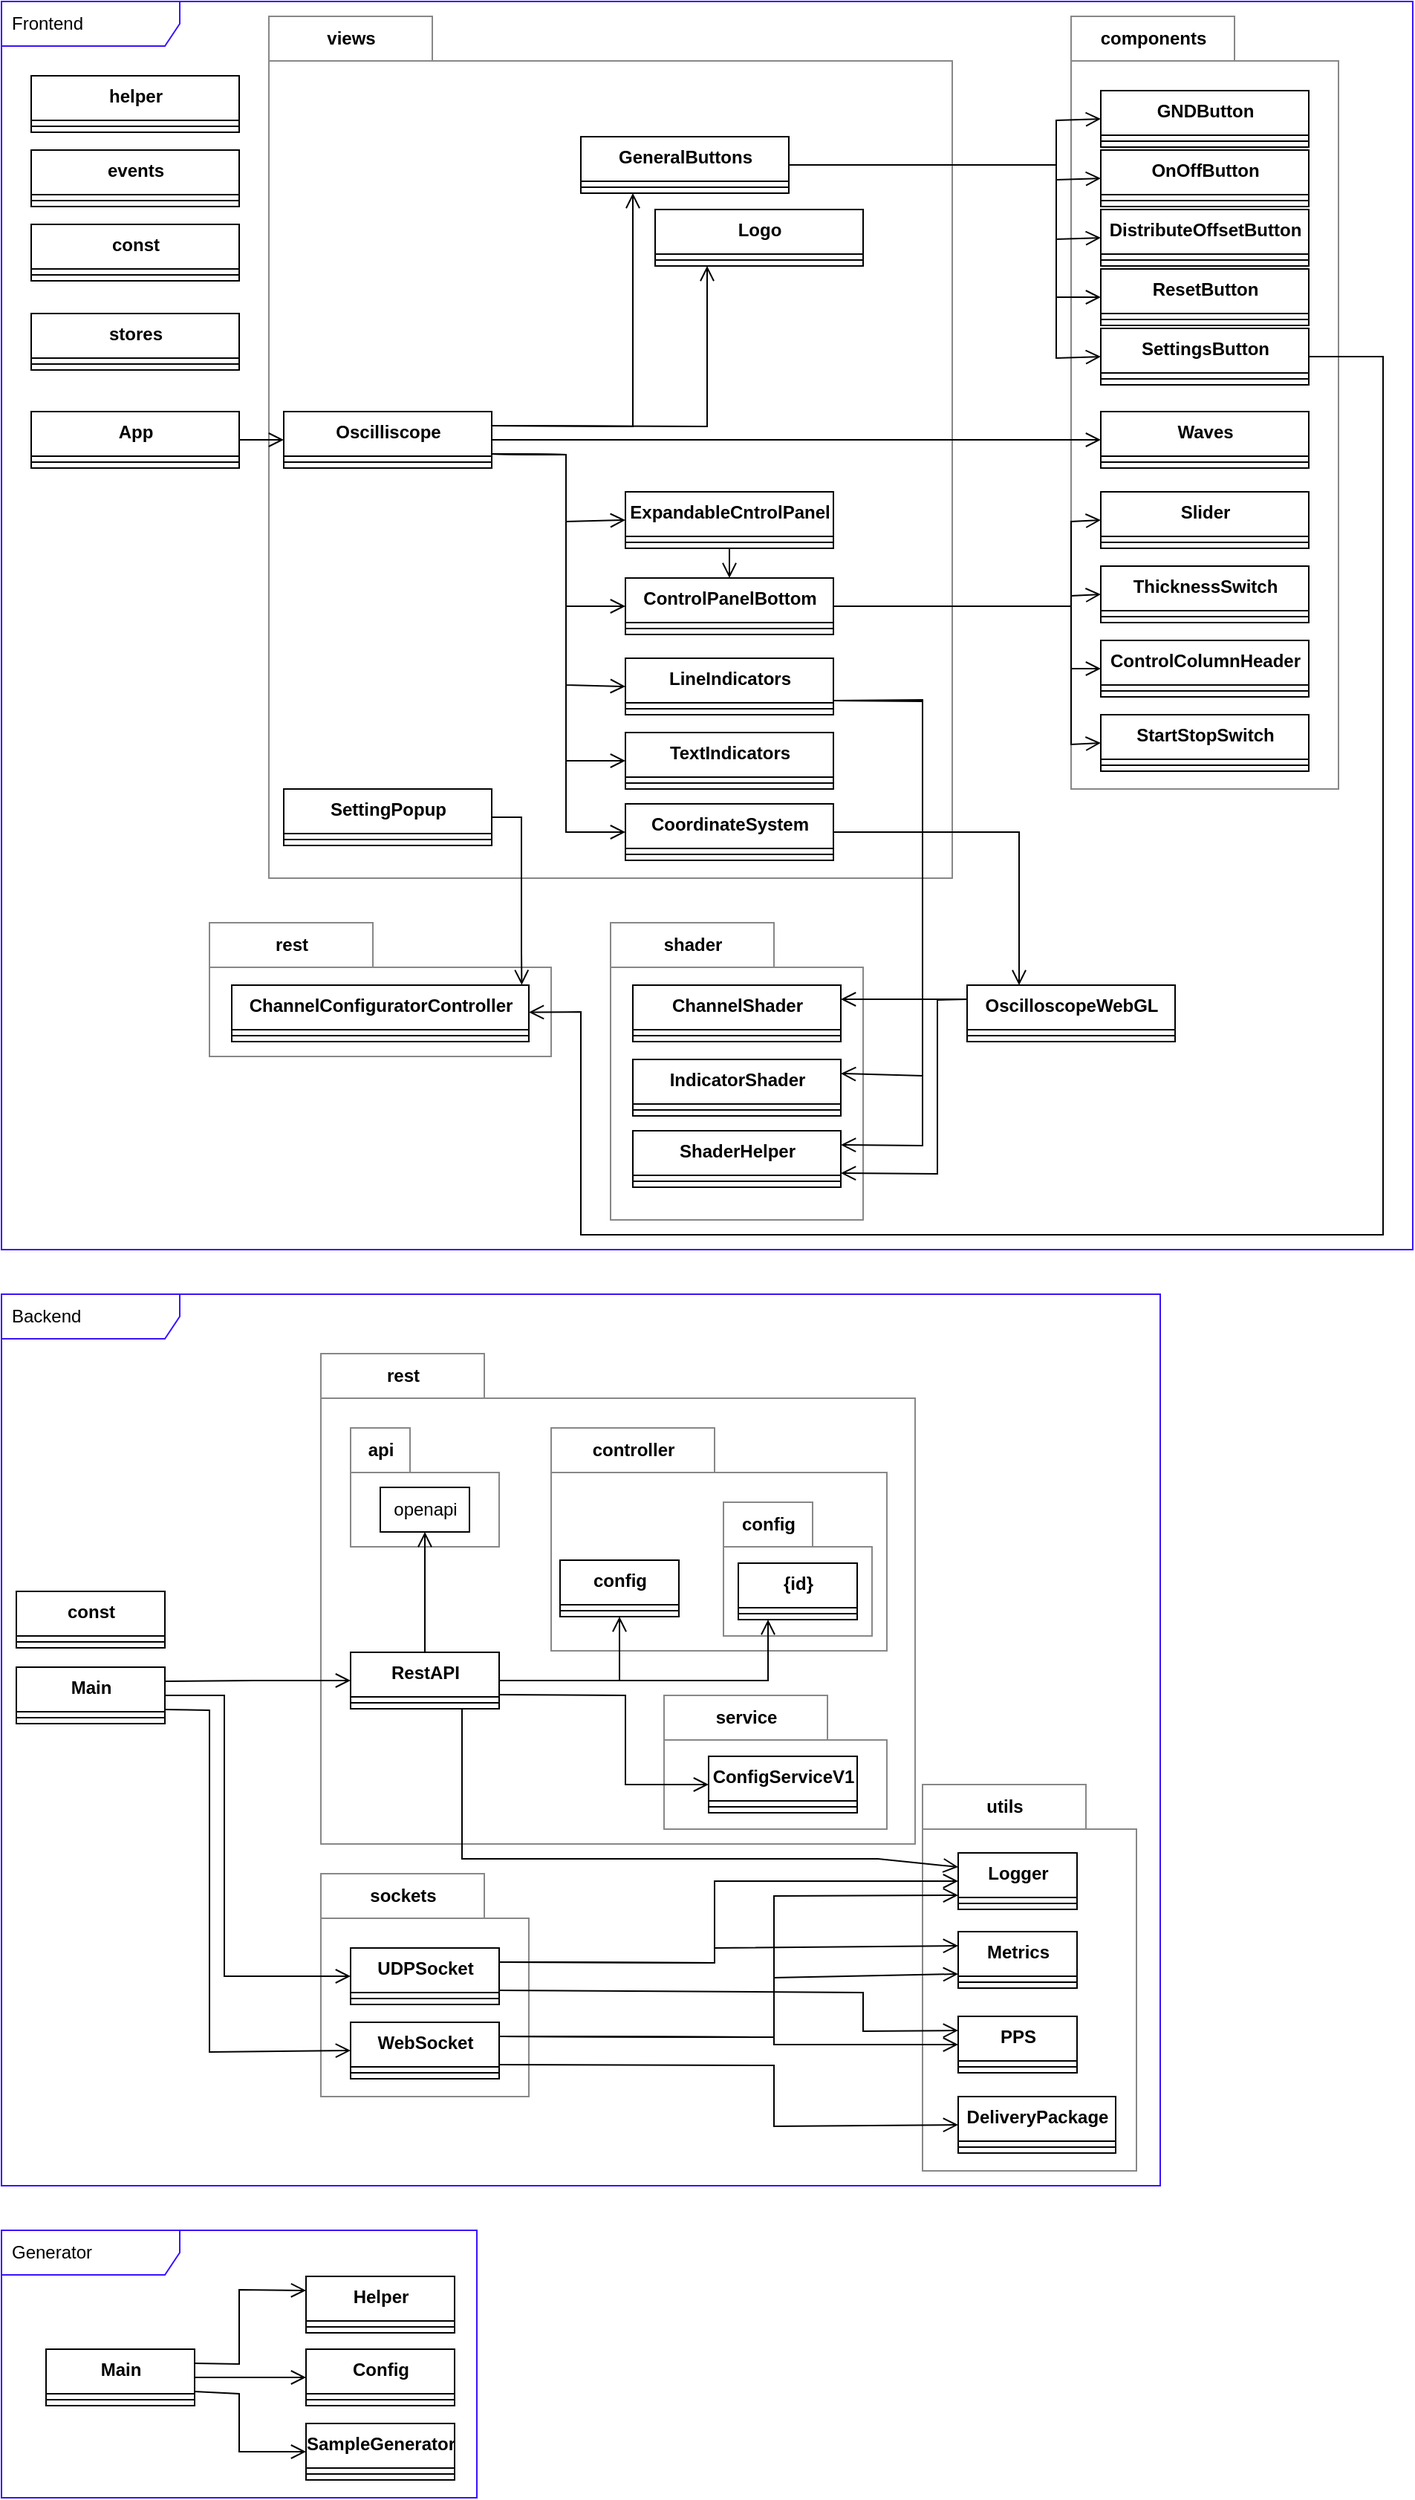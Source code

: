 <mxfile version="19.0.3" type="device"><diagram id="Oi2b8iXZYvAMdZVAdKK2" name="Seite-1"><mxGraphModel dx="2610" dy="2028" grid="1" gridSize="10" guides="1" tooltips="1" connect="1" arrows="1" fold="1" page="1" pageScale="1" pageWidth="827" pageHeight="1169" math="0" shadow="0"><root><mxCell id="0"/><mxCell id="1" parent="0"/><mxCell id="vwZfToihGNTa3iq5ZIkE-3" value="Frontend" style="shape=umlFrame;whiteSpace=wrap;html=1;width=120;height=30;boundedLbl=1;verticalAlign=middle;align=left;spacingLeft=5;gradientColor=#ffffff;strokeColor=#3912FF;" vertex="1" parent="1"><mxGeometry x="840" y="10" width="950" height="840" as="geometry"/></mxCell><mxCell id="vwZfToihGNTa3iq5ZIkE-14" value="components" style="shape=folder;fontStyle=1;tabWidth=110;tabHeight=30;tabPosition=left;html=1;boundedLbl=1;labelInHeader=1;container=1;collapsible=0;recursiveResize=0;strokeColor=#878787;" vertex="1" parent="1"><mxGeometry x="1560" y="20" width="180" height="520" as="geometry"/></mxCell><mxCell id="vwZfToihGNTa3iq5ZIkE-96" value="&lt;b&gt;Slider&lt;/b&gt;" style="swimlane;fontStyle=0;align=center;verticalAlign=top;childLayout=stackLayout;horizontal=1;startSize=30;horizontalStack=0;resizeParent=1;resizeParentMax=0;resizeLast=0;collapsible=0;marginBottom=0;html=1;" vertex="1" parent="vwZfToihGNTa3iq5ZIkE-14"><mxGeometry x="20" y="320" width="140" height="38" as="geometry"/></mxCell><mxCell id="vwZfToihGNTa3iq5ZIkE-97" value="" style="line;strokeWidth=1;fillColor=none;align=left;verticalAlign=middle;spacingTop=-1;spacingLeft=3;spacingRight=3;rotatable=0;labelPosition=right;points=[];portConstraint=eastwest;" vertex="1" parent="vwZfToihGNTa3iq5ZIkE-96"><mxGeometry y="30" width="140" height="8" as="geometry"/></mxCell><mxCell id="vwZfToihGNTa3iq5ZIkE-98" value="&lt;b&gt;ThicknessSwitch&lt;/b&gt;" style="swimlane;fontStyle=0;align=center;verticalAlign=top;childLayout=stackLayout;horizontal=1;startSize=30;horizontalStack=0;resizeParent=1;resizeParentMax=0;resizeLast=0;collapsible=0;marginBottom=0;html=1;" vertex="1" parent="vwZfToihGNTa3iq5ZIkE-14"><mxGeometry x="20" y="370" width="140" height="38" as="geometry"/></mxCell><mxCell id="vwZfToihGNTa3iq5ZIkE-99" value="" style="line;strokeWidth=1;fillColor=none;align=left;verticalAlign=middle;spacingTop=-1;spacingLeft=3;spacingRight=3;rotatable=0;labelPosition=right;points=[];portConstraint=eastwest;" vertex="1" parent="vwZfToihGNTa3iq5ZIkE-98"><mxGeometry y="30" width="140" height="8" as="geometry"/></mxCell><mxCell id="vwZfToihGNTa3iq5ZIkE-100" value="&lt;b&gt;ControlColumnHeader&lt;/b&gt;" style="swimlane;fontStyle=0;align=center;verticalAlign=top;childLayout=stackLayout;horizontal=1;startSize=30;horizontalStack=0;resizeParent=1;resizeParentMax=0;resizeLast=0;collapsible=0;marginBottom=0;html=1;" vertex="1" parent="vwZfToihGNTa3iq5ZIkE-14"><mxGeometry x="20" y="420" width="140" height="38" as="geometry"/></mxCell><mxCell id="vwZfToihGNTa3iq5ZIkE-101" value="" style="line;strokeWidth=1;fillColor=none;align=left;verticalAlign=middle;spacingTop=-1;spacingLeft=3;spacingRight=3;rotatable=0;labelPosition=right;points=[];portConstraint=eastwest;" vertex="1" parent="vwZfToihGNTa3iq5ZIkE-100"><mxGeometry y="30" width="140" height="8" as="geometry"/></mxCell><mxCell id="vwZfToihGNTa3iq5ZIkE-105" value="&lt;b&gt;StartStopSwitch&lt;/b&gt;" style="swimlane;fontStyle=0;align=center;verticalAlign=top;childLayout=stackLayout;horizontal=1;startSize=30;horizontalStack=0;resizeParent=1;resizeParentMax=0;resizeLast=0;collapsible=0;marginBottom=0;html=1;" vertex="1" parent="vwZfToihGNTa3iq5ZIkE-14"><mxGeometry x="20" y="470" width="140" height="38" as="geometry"/></mxCell><mxCell id="vwZfToihGNTa3iq5ZIkE-106" value="" style="line;strokeWidth=1;fillColor=none;align=left;verticalAlign=middle;spacingTop=-1;spacingLeft=3;spacingRight=3;rotatable=0;labelPosition=right;points=[];portConstraint=eastwest;" vertex="1" parent="vwZfToihGNTa3iq5ZIkE-105"><mxGeometry y="30" width="140" height="8" as="geometry"/></mxCell><mxCell id="vwZfToihGNTa3iq5ZIkE-82" value="&lt;b&gt;Waves&lt;/b&gt;" style="swimlane;fontStyle=0;align=center;verticalAlign=top;childLayout=stackLayout;horizontal=1;startSize=30;horizontalStack=0;resizeParent=1;resizeParentMax=0;resizeLast=0;collapsible=0;marginBottom=0;html=1;" vertex="1" parent="vwZfToihGNTa3iq5ZIkE-14"><mxGeometry x="20" y="266" width="140" height="38" as="geometry"/></mxCell><mxCell id="vwZfToihGNTa3iq5ZIkE-83" value="" style="line;strokeWidth=1;fillColor=none;align=left;verticalAlign=middle;spacingTop=-1;spacingLeft=3;spacingRight=3;rotatable=0;labelPosition=right;points=[];portConstraint=eastwest;" vertex="1" parent="vwZfToihGNTa3iq5ZIkE-82"><mxGeometry y="30" width="140" height="8" as="geometry"/></mxCell><mxCell id="vwZfToihGNTa3iq5ZIkE-119" value="&lt;b&gt;SettingsButton&lt;/b&gt;" style="swimlane;fontStyle=0;align=center;verticalAlign=top;childLayout=stackLayout;horizontal=1;startSize=30;horizontalStack=0;resizeParent=1;resizeParentMax=0;resizeLast=0;collapsible=0;marginBottom=0;html=1;" vertex="1" parent="vwZfToihGNTa3iq5ZIkE-14"><mxGeometry x="20" y="210" width="140" height="38" as="geometry"/></mxCell><mxCell id="vwZfToihGNTa3iq5ZIkE-120" value="" style="line;strokeWidth=1;fillColor=none;align=left;verticalAlign=middle;spacingTop=-1;spacingLeft=3;spacingRight=3;rotatable=0;labelPosition=right;points=[];portConstraint=eastwest;" vertex="1" parent="vwZfToihGNTa3iq5ZIkE-119"><mxGeometry y="30" width="140" height="8" as="geometry"/></mxCell><mxCell id="vwZfToihGNTa3iq5ZIkE-144" value="&lt;b&gt;ResetButton&lt;/b&gt;" style="swimlane;fontStyle=0;align=center;verticalAlign=top;childLayout=stackLayout;horizontal=1;startSize=30;horizontalStack=0;resizeParent=1;resizeParentMax=0;resizeLast=0;collapsible=0;marginBottom=0;html=1;" vertex="1" parent="vwZfToihGNTa3iq5ZIkE-14"><mxGeometry x="20" y="170" width="140" height="38" as="geometry"/></mxCell><mxCell id="vwZfToihGNTa3iq5ZIkE-145" value="" style="line;strokeWidth=1;fillColor=none;align=left;verticalAlign=middle;spacingTop=-1;spacingLeft=3;spacingRight=3;rotatable=0;labelPosition=right;points=[];portConstraint=eastwest;" vertex="1" parent="vwZfToihGNTa3iq5ZIkE-144"><mxGeometry y="30" width="140" height="8" as="geometry"/></mxCell><mxCell id="vwZfToihGNTa3iq5ZIkE-146" value="&lt;b&gt;DistributeOffsetButton&lt;/b&gt;" style="swimlane;fontStyle=0;align=center;verticalAlign=top;childLayout=stackLayout;horizontal=1;startSize=30;horizontalStack=0;resizeParent=1;resizeParentMax=0;resizeLast=0;collapsible=0;marginBottom=0;html=1;" vertex="1" parent="vwZfToihGNTa3iq5ZIkE-14"><mxGeometry x="20" y="130" width="140" height="38" as="geometry"/></mxCell><mxCell id="vwZfToihGNTa3iq5ZIkE-147" value="" style="line;strokeWidth=1;fillColor=none;align=left;verticalAlign=middle;spacingTop=-1;spacingLeft=3;spacingRight=3;rotatable=0;labelPosition=right;points=[];portConstraint=eastwest;" vertex="1" parent="vwZfToihGNTa3iq5ZIkE-146"><mxGeometry y="30" width="140" height="8" as="geometry"/></mxCell><mxCell id="vwZfToihGNTa3iq5ZIkE-148" value="&lt;b&gt;OnOffButton&lt;/b&gt;" style="swimlane;fontStyle=0;align=center;verticalAlign=top;childLayout=stackLayout;horizontal=1;startSize=30;horizontalStack=0;resizeParent=1;resizeParentMax=0;resizeLast=0;collapsible=0;marginBottom=0;html=1;" vertex="1" parent="vwZfToihGNTa3iq5ZIkE-14"><mxGeometry x="20" y="90" width="140" height="38" as="geometry"/></mxCell><mxCell id="vwZfToihGNTa3iq5ZIkE-149" value="" style="line;strokeWidth=1;fillColor=none;align=left;verticalAlign=middle;spacingTop=-1;spacingLeft=3;spacingRight=3;rotatable=0;labelPosition=right;points=[];portConstraint=eastwest;" vertex="1" parent="vwZfToihGNTa3iq5ZIkE-148"><mxGeometry y="30" width="140" height="8" as="geometry"/></mxCell><mxCell id="vwZfToihGNTa3iq5ZIkE-150" value="&lt;b&gt;GNDButton&lt;/b&gt;" style="swimlane;fontStyle=0;align=center;verticalAlign=top;childLayout=stackLayout;horizontal=1;startSize=30;horizontalStack=0;resizeParent=1;resizeParentMax=0;resizeLast=0;collapsible=0;marginBottom=0;html=1;" vertex="1" parent="vwZfToihGNTa3iq5ZIkE-14"><mxGeometry x="20" y="50" width="140" height="38" as="geometry"/></mxCell><mxCell id="vwZfToihGNTa3iq5ZIkE-151" value="" style="line;strokeWidth=1;fillColor=none;align=left;verticalAlign=middle;spacingTop=-1;spacingLeft=3;spacingRight=3;rotatable=0;labelPosition=right;points=[];portConstraint=eastwest;" vertex="1" parent="vwZfToihGNTa3iq5ZIkE-150"><mxGeometry y="30" width="140" height="8" as="geometry"/></mxCell><mxCell id="vwZfToihGNTa3iq5ZIkE-25" value="views" style="shape=folder;fontStyle=1;tabWidth=110;tabHeight=30;tabPosition=left;html=1;boundedLbl=1;labelInHeader=1;container=1;collapsible=0;recursiveResize=0;strokeColor=#878787;" vertex="1" parent="1"><mxGeometry x="1020" y="20" width="460" height="580" as="geometry"/></mxCell><mxCell id="vwZfToihGNTa3iq5ZIkE-61" value="&lt;b&gt;GeneralButtons&lt;/b&gt;" style="swimlane;fontStyle=0;align=center;verticalAlign=top;childLayout=stackLayout;horizontal=1;startSize=30;horizontalStack=0;resizeParent=1;resizeParentMax=0;resizeLast=0;collapsible=0;marginBottom=0;html=1;" vertex="1" parent="vwZfToihGNTa3iq5ZIkE-25"><mxGeometry x="210" y="81" width="140" height="38" as="geometry"/></mxCell><mxCell id="vwZfToihGNTa3iq5ZIkE-62" value="" style="line;strokeWidth=1;fillColor=none;align=left;verticalAlign=middle;spacingTop=-1;spacingLeft=3;spacingRight=3;rotatable=0;labelPosition=right;points=[];portConstraint=eastwest;" vertex="1" parent="vwZfToihGNTa3iq5ZIkE-61"><mxGeometry y="30" width="140" height="8" as="geometry"/></mxCell><mxCell id="vwZfToihGNTa3iq5ZIkE-64" value="" style="endArrow=open;startArrow=none;endFill=0;startFill=0;endSize=8;html=1;verticalAlign=bottom;labelBackgroundColor=none;strokeWidth=1;rounded=0;entryX=0.25;entryY=1;entryDx=0;entryDy=0;exitX=1;exitY=0.25;exitDx=0;exitDy=0;" edge="1" parent="vwZfToihGNTa3iq5ZIkE-25" source="vwZfToihGNTa3iq5ZIkE-84" target="vwZfToihGNTa3iq5ZIkE-76"><mxGeometry width="160" relative="1" as="geometry"><mxPoint x="160" y="312.5" as="sourcePoint"/><mxPoint x="240" y="265" as="targetPoint"/><Array as="points"><mxPoint x="295" y="276"/></Array></mxGeometry></mxCell><mxCell id="vwZfToihGNTa3iq5ZIkE-65" value="" style="endArrow=open;startArrow=none;endFill=0;startFill=0;endSize=8;html=1;verticalAlign=bottom;labelBackgroundColor=none;strokeWidth=1;rounded=0;exitX=1;exitY=0.75;exitDx=0;exitDy=0;entryX=0;entryY=0.5;entryDx=0;entryDy=0;" edge="1" parent="vwZfToihGNTa3iq5ZIkE-25" source="vwZfToihGNTa3iq5ZIkE-84" target="vwZfToihGNTa3iq5ZIkE-78"><mxGeometry width="160" relative="1" as="geometry"><mxPoint x="160" y="320" as="sourcePoint"/><mxPoint x="240" y="305" as="targetPoint"/><Array as="points"><mxPoint x="200" y="295"/><mxPoint x="200" y="450"/></Array></mxGeometry></mxCell><mxCell id="vwZfToihGNTa3iq5ZIkE-66" value="" style="endArrow=open;startArrow=none;endFill=0;startFill=0;endSize=8;html=1;verticalAlign=bottom;labelBackgroundColor=none;strokeWidth=1;rounded=0;entryX=0;entryY=0.5;entryDx=0;entryDy=0;exitX=1;exitY=0.75;exitDx=0;exitDy=0;" edge="1" parent="vwZfToihGNTa3iq5ZIkE-25" source="vwZfToihGNTa3iq5ZIkE-84" target="vwZfToihGNTa3iq5ZIkE-80"><mxGeometry width="160" relative="1" as="geometry"><mxPoint x="160" y="320" as="sourcePoint"/><mxPoint x="240" y="345" as="targetPoint"/><Array as="points"><mxPoint x="200" y="295"/><mxPoint x="200" y="340"/></Array></mxGeometry></mxCell><mxCell id="vwZfToihGNTa3iq5ZIkE-67" value="" style="endArrow=open;startArrow=none;endFill=0;startFill=0;endSize=8;html=1;verticalAlign=bottom;labelBackgroundColor=none;strokeWidth=1;rounded=0;entryX=0;entryY=0.5;entryDx=0;entryDy=0;exitX=1;exitY=0.75;exitDx=0;exitDy=0;" edge="1" parent="vwZfToihGNTa3iq5ZIkE-25" source="vwZfToihGNTa3iq5ZIkE-84" target="vwZfToihGNTa3iq5ZIkE-73"><mxGeometry width="160" relative="1" as="geometry"><mxPoint x="160" y="320" as="sourcePoint"/><mxPoint x="240" y="385" as="targetPoint"/><Array as="points"><mxPoint x="200" y="295"/><mxPoint x="200" y="397"/></Array></mxGeometry></mxCell><mxCell id="vwZfToihGNTa3iq5ZIkE-68" value="" style="endArrow=open;startArrow=none;endFill=0;startFill=0;endSize=8;html=1;verticalAlign=bottom;labelBackgroundColor=none;strokeWidth=1;rounded=0;entryX=0.25;entryY=1;entryDx=0;entryDy=0;exitX=1;exitY=0.25;exitDx=0;exitDy=0;" edge="1" parent="vwZfToihGNTa3iq5ZIkE-25" source="vwZfToihGNTa3iq5ZIkE-84" target="vwZfToihGNTa3iq5ZIkE-61"><mxGeometry width="160" relative="1" as="geometry"><mxPoint x="160" y="312.5" as="sourcePoint"/><mxPoint x="-40" y="69" as="targetPoint"/><Array as="points"><mxPoint x="245" y="276"/></Array></mxGeometry></mxCell><mxCell id="vwZfToihGNTa3iq5ZIkE-73" value="&lt;b&gt;ControlPanelBottom&lt;/b&gt;" style="swimlane;fontStyle=0;align=center;verticalAlign=top;childLayout=stackLayout;horizontal=1;startSize=30;horizontalStack=0;resizeParent=1;resizeParentMax=0;resizeLast=0;collapsible=0;marginBottom=0;html=1;" vertex="1" parent="vwZfToihGNTa3iq5ZIkE-25"><mxGeometry x="240" y="378" width="140" height="38" as="geometry"/></mxCell><mxCell id="vwZfToihGNTa3iq5ZIkE-74" value="" style="line;strokeWidth=1;fillColor=none;align=left;verticalAlign=middle;spacingTop=-1;spacingLeft=3;spacingRight=3;rotatable=0;labelPosition=right;points=[];portConstraint=eastwest;" vertex="1" parent="vwZfToihGNTa3iq5ZIkE-73"><mxGeometry y="30" width="140" height="8" as="geometry"/></mxCell><mxCell id="vwZfToihGNTa3iq5ZIkE-76" value="&lt;b&gt;Logo&lt;/b&gt;" style="swimlane;fontStyle=0;align=center;verticalAlign=top;childLayout=stackLayout;horizontal=1;startSize=30;horizontalStack=0;resizeParent=1;resizeParentMax=0;resizeLast=0;collapsible=0;marginBottom=0;html=1;" vertex="1" parent="vwZfToihGNTa3iq5ZIkE-25"><mxGeometry x="260" y="130" width="140" height="38" as="geometry"/></mxCell><mxCell id="vwZfToihGNTa3iq5ZIkE-77" value="" style="line;strokeWidth=1;fillColor=none;align=left;verticalAlign=middle;spacingTop=-1;spacingLeft=3;spacingRight=3;rotatable=0;labelPosition=right;points=[];portConstraint=eastwest;" vertex="1" parent="vwZfToihGNTa3iq5ZIkE-76"><mxGeometry y="30" width="140" height="8" as="geometry"/></mxCell><mxCell id="vwZfToihGNTa3iq5ZIkE-78" value="&lt;b&gt;LineIndicators&lt;/b&gt;" style="swimlane;fontStyle=0;align=center;verticalAlign=top;childLayout=stackLayout;horizontal=1;startSize=30;horizontalStack=0;resizeParent=1;resizeParentMax=0;resizeLast=0;collapsible=0;marginBottom=0;html=1;" vertex="1" parent="vwZfToihGNTa3iq5ZIkE-25"><mxGeometry x="240" y="432" width="140" height="38" as="geometry"/></mxCell><mxCell id="vwZfToihGNTa3iq5ZIkE-79" value="" style="line;strokeWidth=1;fillColor=none;align=left;verticalAlign=middle;spacingTop=-1;spacingLeft=3;spacingRight=3;rotatable=0;labelPosition=right;points=[];portConstraint=eastwest;" vertex="1" parent="vwZfToihGNTa3iq5ZIkE-78"><mxGeometry y="30" width="140" height="8" as="geometry"/></mxCell><mxCell id="vwZfToihGNTa3iq5ZIkE-80" value="&lt;b&gt;ExpandableCntrolPanel&lt;/b&gt;" style="swimlane;fontStyle=0;align=center;verticalAlign=top;childLayout=stackLayout;horizontal=1;startSize=30;horizontalStack=0;resizeParent=1;resizeParentMax=0;resizeLast=0;collapsible=0;marginBottom=0;html=1;" vertex="1" parent="vwZfToihGNTa3iq5ZIkE-25"><mxGeometry x="240" y="320" width="140" height="38" as="geometry"/></mxCell><mxCell id="vwZfToihGNTa3iq5ZIkE-81" value="" style="line;strokeWidth=1;fillColor=none;align=left;verticalAlign=middle;spacingTop=-1;spacingLeft=3;spacingRight=3;rotatable=0;labelPosition=right;points=[];portConstraint=eastwest;" vertex="1" parent="vwZfToihGNTa3iq5ZIkE-80"><mxGeometry y="30" width="140" height="8" as="geometry"/></mxCell><mxCell id="vwZfToihGNTa3iq5ZIkE-84" value="&lt;b&gt;Oscilliscope&lt;/b&gt;" style="swimlane;fontStyle=0;align=center;verticalAlign=top;childLayout=stackLayout;horizontal=1;startSize=30;horizontalStack=0;resizeParent=1;resizeParentMax=0;resizeLast=0;collapsible=0;marginBottom=0;html=1;" vertex="1" parent="vwZfToihGNTa3iq5ZIkE-25"><mxGeometry x="10" y="266" width="140" height="38" as="geometry"/></mxCell><mxCell id="vwZfToihGNTa3iq5ZIkE-85" value="" style="line;strokeWidth=1;fillColor=none;align=left;verticalAlign=middle;spacingTop=-1;spacingLeft=3;spacingRight=3;rotatable=0;labelPosition=right;points=[];portConstraint=eastwest;" vertex="1" parent="vwZfToihGNTa3iq5ZIkE-84"><mxGeometry y="30" width="140" height="8" as="geometry"/></mxCell><mxCell id="vwZfToihGNTa3iq5ZIkE-87" value="&lt;b&gt;TextIndicators&lt;/b&gt;" style="swimlane;fontStyle=0;align=center;verticalAlign=top;childLayout=stackLayout;horizontal=1;startSize=30;horizontalStack=0;resizeParent=1;resizeParentMax=0;resizeLast=0;collapsible=0;marginBottom=0;html=1;" vertex="1" parent="vwZfToihGNTa3iq5ZIkE-25"><mxGeometry x="240" y="482" width="140" height="38" as="geometry"/></mxCell><mxCell id="vwZfToihGNTa3iq5ZIkE-88" value="" style="line;strokeWidth=1;fillColor=none;align=left;verticalAlign=middle;spacingTop=-1;spacingLeft=3;spacingRight=3;rotatable=0;labelPosition=right;points=[];portConstraint=eastwest;" vertex="1" parent="vwZfToihGNTa3iq5ZIkE-87"><mxGeometry y="30" width="140" height="8" as="geometry"/></mxCell><mxCell id="vwZfToihGNTa3iq5ZIkE-89" value="" style="endArrow=open;startArrow=none;endFill=0;startFill=0;endSize=8;html=1;verticalAlign=bottom;labelBackgroundColor=none;strokeWidth=1;rounded=0;entryX=0;entryY=0.5;entryDx=0;entryDy=0;exitX=1;exitY=0.75;exitDx=0;exitDy=0;" edge="1" parent="vwZfToihGNTa3iq5ZIkE-25" source="vwZfToihGNTa3iq5ZIkE-84" target="vwZfToihGNTa3iq5ZIkE-87"><mxGeometry width="160" relative="1" as="geometry"><mxPoint x="150" y="308.5" as="sourcePoint"/><mxPoint x="250" y="499" as="targetPoint"/><Array as="points"><mxPoint x="200" y="295"/><mxPoint x="200" y="501"/></Array></mxGeometry></mxCell><mxCell id="vwZfToihGNTa3iq5ZIkE-70" value="&lt;b&gt;CoordinateSystem&lt;/b&gt;" style="swimlane;fontStyle=0;align=center;verticalAlign=top;childLayout=stackLayout;horizontal=1;startSize=30;horizontalStack=0;resizeParent=1;resizeParentMax=0;resizeLast=0;collapsible=0;marginBottom=0;html=1;" vertex="1" parent="vwZfToihGNTa3iq5ZIkE-25"><mxGeometry x="240" y="530" width="140" height="38" as="geometry"/></mxCell><mxCell id="vwZfToihGNTa3iq5ZIkE-71" value="" style="line;strokeWidth=1;fillColor=none;align=left;verticalAlign=middle;spacingTop=-1;spacingLeft=3;spacingRight=3;rotatable=0;labelPosition=right;points=[];portConstraint=eastwest;" vertex="1" parent="vwZfToihGNTa3iq5ZIkE-70"><mxGeometry y="30" width="140" height="8" as="geometry"/></mxCell><mxCell id="vwZfToihGNTa3iq5ZIkE-72" value="" style="endArrow=open;startArrow=none;endFill=0;startFill=0;endSize=8;html=1;verticalAlign=bottom;labelBackgroundColor=none;strokeWidth=1;rounded=0;entryX=0;entryY=0.5;entryDx=0;entryDy=0;exitX=1;exitY=0.75;exitDx=0;exitDy=0;" edge="1" parent="vwZfToihGNTa3iq5ZIkE-25" source="vwZfToihGNTa3iq5ZIkE-84" target="vwZfToihGNTa3iq5ZIkE-70"><mxGeometry width="160" relative="1" as="geometry"><mxPoint x="160" y="327.5" as="sourcePoint"/><mxPoint x="570" y="375" as="targetPoint"/><Array as="points"><mxPoint x="200" y="295"/><mxPoint x="200" y="549"/></Array></mxGeometry></mxCell><mxCell id="vwZfToihGNTa3iq5ZIkE-91" value="&lt;b&gt;SettingPopup&lt;/b&gt;" style="swimlane;fontStyle=0;align=center;verticalAlign=top;childLayout=stackLayout;horizontal=1;startSize=30;horizontalStack=0;resizeParent=1;resizeParentMax=0;resizeLast=0;collapsible=0;marginBottom=0;html=1;" vertex="1" parent="vwZfToihGNTa3iq5ZIkE-25"><mxGeometry x="10" y="520" width="140" height="38" as="geometry"/></mxCell><mxCell id="vwZfToihGNTa3iq5ZIkE-92" value="" style="line;strokeWidth=1;fillColor=none;align=left;verticalAlign=middle;spacingTop=-1;spacingLeft=3;spacingRight=3;rotatable=0;labelPosition=right;points=[];portConstraint=eastwest;" vertex="1" parent="vwZfToihGNTa3iq5ZIkE-91"><mxGeometry y="30" width="140" height="8" as="geometry"/></mxCell><mxCell id="vwZfToihGNTa3iq5ZIkE-109" value="" style="endArrow=open;startArrow=none;endFill=0;startFill=0;endSize=8;html=1;verticalAlign=bottom;labelBackgroundColor=none;strokeWidth=1;rounded=0;exitX=0.5;exitY=1;exitDx=0;exitDy=0;" edge="1" parent="vwZfToihGNTa3iq5ZIkE-25" source="vwZfToihGNTa3iq5ZIkE-80" target="vwZfToihGNTa3iq5ZIkE-73"><mxGeometry width="160" relative="1" as="geometry"><mxPoint x="20.0" y="327.5" as="sourcePoint"/><mxPoint x="-30.0" y="26.5" as="targetPoint"/></mxGeometry></mxCell><mxCell id="vwZfToihGNTa3iq5ZIkE-36" value="rest" style="shape=folder;fontStyle=1;tabWidth=110;tabHeight=30;tabPosition=left;html=1;boundedLbl=1;labelInHeader=1;container=1;collapsible=0;recursiveResize=0;strokeColor=#878787;" vertex="1" parent="1"><mxGeometry x="980" y="630" width="230" height="90" as="geometry"/></mxCell><mxCell id="vwZfToihGNTa3iq5ZIkE-182" value="&lt;b&gt;ChannelConfiguratorController&lt;/b&gt;" style="swimlane;fontStyle=0;align=center;verticalAlign=top;childLayout=stackLayout;horizontal=1;startSize=30;horizontalStack=0;resizeParent=1;resizeParentMax=0;resizeLast=0;collapsible=0;marginBottom=0;html=1;" vertex="1" parent="vwZfToihGNTa3iq5ZIkE-36"><mxGeometry x="15" y="42" width="200" height="38" as="geometry"/></mxCell><mxCell id="vwZfToihGNTa3iq5ZIkE-183" value="" style="line;strokeWidth=1;fillColor=none;align=left;verticalAlign=middle;spacingTop=-1;spacingLeft=3;spacingRight=3;rotatable=0;labelPosition=right;points=[];portConstraint=eastwest;" vertex="1" parent="vwZfToihGNTa3iq5ZIkE-182"><mxGeometry y="30" width="200" height="8" as="geometry"/></mxCell><mxCell id="vwZfToihGNTa3iq5ZIkE-46" value="shader" style="shape=folder;fontStyle=1;tabWidth=110;tabHeight=30;tabPosition=left;html=1;boundedLbl=1;labelInHeader=1;container=1;collapsible=0;recursiveResize=0;strokeColor=#878787;" vertex="1" parent="1"><mxGeometry x="1250" y="630" width="170" height="200" as="geometry"/></mxCell><mxCell id="vwZfToihGNTa3iq5ZIkE-135" value="&lt;b&gt;ChannelShader&lt;/b&gt;" style="swimlane;fontStyle=0;align=center;verticalAlign=top;childLayout=stackLayout;horizontal=1;startSize=30;horizontalStack=0;resizeParent=1;resizeParentMax=0;resizeLast=0;collapsible=0;marginBottom=0;html=1;" vertex="1" parent="vwZfToihGNTa3iq5ZIkE-46"><mxGeometry x="15" y="42" width="140" height="38" as="geometry"/></mxCell><mxCell id="vwZfToihGNTa3iq5ZIkE-136" value="" style="line;strokeWidth=1;fillColor=none;align=left;verticalAlign=middle;spacingTop=-1;spacingLeft=3;spacingRight=3;rotatable=0;labelPosition=right;points=[];portConstraint=eastwest;" vertex="1" parent="vwZfToihGNTa3iq5ZIkE-135"><mxGeometry y="30" width="140" height="8" as="geometry"/></mxCell><mxCell id="vwZfToihGNTa3iq5ZIkE-137" value="&lt;b&gt;IndicatorShader&lt;/b&gt;" style="swimlane;fontStyle=0;align=center;verticalAlign=top;childLayout=stackLayout;horizontal=1;startSize=30;horizontalStack=0;resizeParent=1;resizeParentMax=0;resizeLast=0;collapsible=0;marginBottom=0;html=1;" vertex="1" parent="vwZfToihGNTa3iq5ZIkE-46"><mxGeometry x="15" y="92" width="140" height="38" as="geometry"/></mxCell><mxCell id="vwZfToihGNTa3iq5ZIkE-138" value="" style="line;strokeWidth=1;fillColor=none;align=left;verticalAlign=middle;spacingTop=-1;spacingLeft=3;spacingRight=3;rotatable=0;labelPosition=right;points=[];portConstraint=eastwest;" vertex="1" parent="vwZfToihGNTa3iq5ZIkE-137"><mxGeometry y="30" width="140" height="8" as="geometry"/></mxCell><mxCell id="vwZfToihGNTa3iq5ZIkE-139" value="&lt;b&gt;ShaderHelper&lt;/b&gt;" style="swimlane;fontStyle=0;align=center;verticalAlign=top;childLayout=stackLayout;horizontal=1;startSize=30;horizontalStack=0;resizeParent=1;resizeParentMax=0;resizeLast=0;collapsible=0;marginBottom=0;html=1;" vertex="1" parent="vwZfToihGNTa3iq5ZIkE-46"><mxGeometry x="15" y="140" width="140" height="38" as="geometry"/></mxCell><mxCell id="vwZfToihGNTa3iq5ZIkE-140" value="" style="line;strokeWidth=1;fillColor=none;align=left;verticalAlign=middle;spacingTop=-1;spacingLeft=3;spacingRight=3;rotatable=0;labelPosition=right;points=[];portConstraint=eastwest;" vertex="1" parent="vwZfToihGNTa3iq5ZIkE-139"><mxGeometry y="30" width="140" height="8" as="geometry"/></mxCell><mxCell id="vwZfToihGNTa3iq5ZIkE-50" value="" style="endArrow=open;startArrow=none;endFill=0;startFill=0;endSize=8;html=1;verticalAlign=bottom;labelBackgroundColor=none;strokeWidth=1;rounded=0;entryX=0;entryY=0.5;entryDx=0;entryDy=0;exitX=1;exitY=0.5;exitDx=0;exitDy=0;" edge="1" parent="1" source="vwZfToihGNTa3iq5ZIkE-61" target="vwZfToihGNTa3iq5ZIkE-119"><mxGeometry width="160" relative="1" as="geometry"><mxPoint x="1240" y="185" as="sourcePoint"/><mxPoint x="1620" y="245" as="targetPoint"/><Array as="points"><mxPoint x="1550" y="120"/><mxPoint x="1550" y="250"/></Array></mxGeometry></mxCell><mxCell id="vwZfToihGNTa3iq5ZIkE-51" value="" style="endArrow=open;startArrow=none;endFill=0;startFill=0;endSize=8;html=1;verticalAlign=bottom;labelBackgroundColor=none;strokeWidth=1;rounded=0;entryX=0;entryY=0.5;entryDx=0;entryDy=0;exitX=1;exitY=0.5;exitDx=0;exitDy=0;" edge="1" parent="1" source="vwZfToihGNTa3iq5ZIkE-61" target="vwZfToihGNTa3iq5ZIkE-144"><mxGeometry width="160" relative="1" as="geometry"><mxPoint x="1240" y="185" as="sourcePoint"/><mxPoint x="1620" y="205" as="targetPoint"/><Array as="points"><mxPoint x="1550" y="120"/><mxPoint x="1550" y="209"/></Array></mxGeometry></mxCell><mxCell id="vwZfToihGNTa3iq5ZIkE-52" value="" style="endArrow=open;startArrow=none;endFill=0;startFill=0;endSize=8;html=1;verticalAlign=bottom;labelBackgroundColor=none;strokeWidth=1;rounded=0;entryX=0;entryY=0.5;entryDx=0;entryDy=0;exitX=1;exitY=0.5;exitDx=0;exitDy=0;" edge="1" parent="1" source="vwZfToihGNTa3iq5ZIkE-61" target="vwZfToihGNTa3iq5ZIkE-146"><mxGeometry width="160" relative="1" as="geometry"><mxPoint x="1240" y="185" as="sourcePoint"/><mxPoint x="1620" y="160" as="targetPoint"/><Array as="points"><mxPoint x="1550" y="120"/><mxPoint x="1550" y="170"/></Array></mxGeometry></mxCell><mxCell id="vwZfToihGNTa3iq5ZIkE-53" value="" style="endArrow=open;startArrow=none;endFill=0;startFill=0;endSize=8;html=1;verticalAlign=bottom;labelBackgroundColor=none;strokeWidth=1;rounded=0;entryX=0;entryY=0.5;entryDx=0;entryDy=0;exitX=1;exitY=0.5;exitDx=0;exitDy=0;" edge="1" parent="1" source="vwZfToihGNTa3iq5ZIkE-61" target="vwZfToihGNTa3iq5ZIkE-148"><mxGeometry width="160" relative="1" as="geometry"><mxPoint x="1240" y="185" as="sourcePoint"/><mxPoint x="1620" y="120" as="targetPoint"/><Array as="points"><mxPoint x="1550" y="120"/><mxPoint x="1550" y="130"/></Array></mxGeometry></mxCell><mxCell id="vwZfToihGNTa3iq5ZIkE-54" value="" style="endArrow=open;startArrow=none;endFill=0;startFill=0;endSize=8;html=1;verticalAlign=bottom;labelBackgroundColor=none;strokeWidth=1;rounded=0;entryX=0;entryY=0.5;entryDx=0;entryDy=0;exitX=1;exitY=0.5;exitDx=0;exitDy=0;" edge="1" parent="1" source="vwZfToihGNTa3iq5ZIkE-61" target="vwZfToihGNTa3iq5ZIkE-150"><mxGeometry width="160" relative="1" as="geometry"><mxPoint x="1240" y="185" as="sourcePoint"/><mxPoint x="1620" y="75" as="targetPoint"/><Array as="points"><mxPoint x="1550" y="120"/><mxPoint x="1550" y="90"/></Array></mxGeometry></mxCell><mxCell id="vwZfToihGNTa3iq5ZIkE-69" value="" style="endArrow=open;startArrow=none;endFill=0;startFill=0;endSize=8;html=1;verticalAlign=bottom;labelBackgroundColor=none;strokeWidth=1;rounded=0;entryX=0;entryY=0.5;entryDx=0;entryDy=0;exitX=1;exitY=0.5;exitDx=0;exitDy=0;" edge="1" parent="1" source="vwZfToihGNTa3iq5ZIkE-84" target="vwZfToihGNTa3iq5ZIkE-82"><mxGeometry width="160" relative="1" as="geometry"><mxPoint x="1200" y="317.5" as="sourcePoint"/><mxPoint x="1600" y="355" as="targetPoint"/></mxGeometry></mxCell><mxCell id="vwZfToihGNTa3iq5ZIkE-102" value="" style="endArrow=open;startArrow=none;endFill=0;startFill=0;endSize=8;html=1;verticalAlign=bottom;labelBackgroundColor=none;strokeWidth=1;rounded=0;entryX=0;entryY=0.5;entryDx=0;entryDy=0;exitX=1;exitY=0.5;exitDx=0;exitDy=0;" edge="1" parent="1" source="vwZfToihGNTa3iq5ZIkE-73" target="vwZfToihGNTa3iq5ZIkE-96"><mxGeometry width="160" relative="1" as="geometry"><mxPoint x="1190" y="319" as="sourcePoint"/><mxPoint x="1610" y="369" as="targetPoint"/><Array as="points"><mxPoint x="1560" y="417"/><mxPoint x="1560" y="360"/></Array></mxGeometry></mxCell><mxCell id="vwZfToihGNTa3iq5ZIkE-103" value="" style="endArrow=open;startArrow=none;endFill=0;startFill=0;endSize=8;html=1;verticalAlign=bottom;labelBackgroundColor=none;strokeWidth=1;rounded=0;entryX=0;entryY=0.5;entryDx=0;entryDy=0;exitX=1;exitY=0.5;exitDx=0;exitDy=0;" edge="1" parent="1" source="vwZfToihGNTa3iq5ZIkE-73" target="vwZfToihGNTa3iq5ZIkE-98"><mxGeometry width="160" relative="1" as="geometry"><mxPoint x="1200" y="329" as="sourcePoint"/><mxPoint x="1620" y="379" as="targetPoint"/><Array as="points"><mxPoint x="1560" y="417"/><mxPoint x="1560" y="410"/></Array></mxGeometry></mxCell><mxCell id="vwZfToihGNTa3iq5ZIkE-104" value="" style="endArrow=open;startArrow=none;endFill=0;startFill=0;endSize=8;html=1;verticalAlign=bottom;labelBackgroundColor=none;strokeWidth=1;rounded=0;entryX=0;entryY=0.5;entryDx=0;entryDy=0;exitX=1;exitY=0.5;exitDx=0;exitDy=0;" edge="1" parent="1" source="vwZfToihGNTa3iq5ZIkE-73" target="vwZfToihGNTa3iq5ZIkE-100"><mxGeometry width="160" relative="1" as="geometry"><mxPoint x="1210" y="339" as="sourcePoint"/><mxPoint x="1630" y="389" as="targetPoint"/><Array as="points"><mxPoint x="1560" y="417"/><mxPoint x="1560" y="459"/></Array></mxGeometry></mxCell><mxCell id="vwZfToihGNTa3iq5ZIkE-107" value="" style="endArrow=open;startArrow=none;endFill=0;startFill=0;endSize=8;html=1;verticalAlign=bottom;labelBackgroundColor=none;strokeWidth=1;rounded=0;entryX=0;entryY=0.5;entryDx=0;entryDy=0;exitX=1;exitY=0.5;exitDx=0;exitDy=0;" edge="1" parent="1" source="vwZfToihGNTa3iq5ZIkE-73" target="vwZfToihGNTa3iq5ZIkE-105"><mxGeometry width="160" relative="1" as="geometry"><mxPoint x="1430" y="459" as="sourcePoint"/><mxPoint x="1610" y="519" as="targetPoint"/><Array as="points"><mxPoint x="1560" y="417"/><mxPoint x="1560" y="510"/></Array></mxGeometry></mxCell><mxCell id="vwZfToihGNTa3iq5ZIkE-112" value="" style="endArrow=open;startArrow=none;endFill=0;startFill=0;endSize=8;html=1;verticalAlign=bottom;labelBackgroundColor=none;strokeWidth=1;rounded=0;exitX=1;exitY=0.75;exitDx=0;exitDy=0;entryX=1;entryY=0.25;entryDx=0;entryDy=0;" edge="1" parent="1" source="vwZfToihGNTa3iq5ZIkE-78" target="vwZfToihGNTa3iq5ZIkE-139"><mxGeometry width="160" relative="1" as="geometry"><mxPoint x="1190" y="388.5" as="sourcePoint"/><mxPoint x="1400" y="765" as="targetPoint"/><Array as="points"><mxPoint x="1460" y="481"/><mxPoint x="1460" y="780"/></Array></mxGeometry></mxCell><mxCell id="vwZfToihGNTa3iq5ZIkE-113" value="" style="endArrow=open;startArrow=none;endFill=0;startFill=0;endSize=8;html=1;verticalAlign=bottom;labelBackgroundColor=none;strokeWidth=1;rounded=0;exitX=1;exitY=0.75;exitDx=0;exitDy=0;entryX=1;entryY=0.25;entryDx=0;entryDy=0;" edge="1" parent="1" source="vwZfToihGNTa3iq5ZIkE-78" target="vwZfToihGNTa3iq5ZIkE-137"><mxGeometry width="160" relative="1" as="geometry"><mxPoint x="1200" y="398.5" as="sourcePoint"/><mxPoint x="1400" y="732.5" as="targetPoint"/><Array as="points"><mxPoint x="1460" y="480"/><mxPoint x="1460" y="733"/></Array></mxGeometry></mxCell><mxCell id="vwZfToihGNTa3iq5ZIkE-115" value="" style="endArrow=open;startArrow=none;endFill=0;startFill=0;endSize=8;html=1;verticalAlign=bottom;labelBackgroundColor=none;strokeWidth=1;rounded=0;exitX=1;exitY=0.5;exitDx=0;exitDy=0;entryX=0.976;entryY=-0.003;entryDx=0;entryDy=0;entryPerimeter=0;" edge="1" parent="1" source="vwZfToihGNTa3iq5ZIkE-91" target="vwZfToihGNTa3iq5ZIkE-182"><mxGeometry width="160" relative="1" as="geometry"><mxPoint x="1430" y="528.5" as="sourcePoint"/><mxPoint x="1200" y="677.5" as="targetPoint"/><Array as="points"><mxPoint x="1190" y="559"/><mxPoint x="1190" y="650"/></Array></mxGeometry></mxCell><mxCell id="vwZfToihGNTa3iq5ZIkE-121" value="" style="endArrow=open;startArrow=none;endFill=0;startFill=0;endSize=8;html=1;verticalAlign=bottom;labelBackgroundColor=none;strokeWidth=1;rounded=0;exitX=1;exitY=0.5;exitDx=0;exitDy=0;" edge="1" parent="1" source="vwZfToihGNTa3iq5ZIkE-119" target="vwZfToihGNTa3iq5ZIkE-182"><mxGeometry width="160" relative="1" as="geometry"><mxPoint x="1200" y="569" as="sourcePoint"/><mxPoint x="1200" y="692.5" as="targetPoint"/><Array as="points"><mxPoint x="1770" y="249"/><mxPoint x="1770" y="840"/><mxPoint x="1230" y="840"/><mxPoint x="1230" y="690"/></Array></mxGeometry></mxCell><mxCell id="vwZfToihGNTa3iq5ZIkE-122" value="&lt;b&gt;App&lt;/b&gt;" style="swimlane;fontStyle=0;align=center;verticalAlign=top;childLayout=stackLayout;horizontal=1;startSize=30;horizontalStack=0;resizeParent=1;resizeParentMax=0;resizeLast=0;collapsible=0;marginBottom=0;html=1;" vertex="1" parent="1"><mxGeometry x="860" y="286" width="140" height="38" as="geometry"/></mxCell><mxCell id="vwZfToihGNTa3iq5ZIkE-123" value="" style="line;strokeWidth=1;fillColor=none;align=left;verticalAlign=middle;spacingTop=-1;spacingLeft=3;spacingRight=3;rotatable=0;labelPosition=right;points=[];portConstraint=eastwest;" vertex="1" parent="vwZfToihGNTa3iq5ZIkE-122"><mxGeometry y="30" width="140" height="8" as="geometry"/></mxCell><mxCell id="vwZfToihGNTa3iq5ZIkE-124" value="" style="endArrow=open;startArrow=none;endFill=0;startFill=0;endSize=8;html=1;verticalAlign=bottom;labelBackgroundColor=none;strokeWidth=1;rounded=0;exitX=1;exitY=0.5;exitDx=0;exitDy=0;" edge="1" parent="1" source="vwZfToihGNTa3iq5ZIkE-122" target="vwZfToihGNTa3iq5ZIkE-84"><mxGeometry width="160" relative="1" as="geometry"><mxPoint x="1190" y="350.5" as="sourcePoint"/><mxPoint x="1290" y="401" as="targetPoint"/></mxGeometry></mxCell><mxCell id="vwZfToihGNTa3iq5ZIkE-125" value="&lt;b&gt;stores&lt;/b&gt;" style="swimlane;fontStyle=0;align=center;verticalAlign=top;childLayout=stackLayout;horizontal=1;startSize=30;horizontalStack=0;resizeParent=1;resizeParentMax=0;resizeLast=0;collapsible=0;marginBottom=0;html=1;" vertex="1" parent="1"><mxGeometry x="860" y="220" width="140" height="38" as="geometry"/></mxCell><mxCell id="vwZfToihGNTa3iq5ZIkE-126" value="" style="line;strokeWidth=1;fillColor=none;align=left;verticalAlign=middle;spacingTop=-1;spacingLeft=3;spacingRight=3;rotatable=0;labelPosition=right;points=[];portConstraint=eastwest;" vertex="1" parent="vwZfToihGNTa3iq5ZIkE-125"><mxGeometry y="30" width="140" height="8" as="geometry"/></mxCell><mxCell id="vwZfToihGNTa3iq5ZIkE-127" value="&lt;b&gt;const&lt;/b&gt;" style="swimlane;fontStyle=0;align=center;verticalAlign=top;childLayout=stackLayout;horizontal=1;startSize=30;horizontalStack=0;resizeParent=1;resizeParentMax=0;resizeLast=0;collapsible=0;marginBottom=0;html=1;" vertex="1" parent="1"><mxGeometry x="860" y="160" width="140" height="38" as="geometry"/></mxCell><mxCell id="vwZfToihGNTa3iq5ZIkE-128" value="" style="line;strokeWidth=1;fillColor=none;align=left;verticalAlign=middle;spacingTop=-1;spacingLeft=3;spacingRight=3;rotatable=0;labelPosition=right;points=[];portConstraint=eastwest;" vertex="1" parent="vwZfToihGNTa3iq5ZIkE-127"><mxGeometry y="30" width="140" height="8" as="geometry"/></mxCell><mxCell id="vwZfToihGNTa3iq5ZIkE-129" value="&lt;b&gt;events&lt;/b&gt;" style="swimlane;fontStyle=0;align=center;verticalAlign=top;childLayout=stackLayout;horizontal=1;startSize=30;horizontalStack=0;resizeParent=1;resizeParentMax=0;resizeLast=0;collapsible=0;marginBottom=0;html=1;" vertex="1" parent="1"><mxGeometry x="860" y="110" width="140" height="38" as="geometry"/></mxCell><mxCell id="vwZfToihGNTa3iq5ZIkE-130" value="" style="line;strokeWidth=1;fillColor=none;align=left;verticalAlign=middle;spacingTop=-1;spacingLeft=3;spacingRight=3;rotatable=0;labelPosition=right;points=[];portConstraint=eastwest;" vertex="1" parent="vwZfToihGNTa3iq5ZIkE-129"><mxGeometry y="30" width="140" height="8" as="geometry"/></mxCell><mxCell id="vwZfToihGNTa3iq5ZIkE-131" value="&lt;b&gt;helper&lt;/b&gt;" style="swimlane;fontStyle=0;align=center;verticalAlign=top;childLayout=stackLayout;horizontal=1;startSize=30;horizontalStack=0;resizeParent=1;resizeParentMax=0;resizeLast=0;collapsible=0;marginBottom=0;html=1;" vertex="1" parent="1"><mxGeometry x="860" y="60" width="140" height="38" as="geometry"/></mxCell><mxCell id="vwZfToihGNTa3iq5ZIkE-132" value="" style="line;strokeWidth=1;fillColor=none;align=left;verticalAlign=middle;spacingTop=-1;spacingLeft=3;spacingRight=3;rotatable=0;labelPosition=right;points=[];portConstraint=eastwest;" vertex="1" parent="vwZfToihGNTa3iq5ZIkE-131"><mxGeometry y="30" width="140" height="8" as="geometry"/></mxCell><mxCell id="vwZfToihGNTa3iq5ZIkE-133" value="&lt;b&gt;OscilloscopeWebGL&lt;/b&gt;" style="swimlane;fontStyle=0;align=center;verticalAlign=top;childLayout=stackLayout;horizontal=1;startSize=30;horizontalStack=0;resizeParent=1;resizeParentMax=0;resizeLast=0;collapsible=0;marginBottom=0;html=1;" vertex="1" parent="1"><mxGeometry x="1490" y="672" width="140" height="38" as="geometry"/></mxCell><mxCell id="vwZfToihGNTa3iq5ZIkE-134" value="" style="line;strokeWidth=1;fillColor=none;align=left;verticalAlign=middle;spacingTop=-1;spacingLeft=3;spacingRight=3;rotatable=0;labelPosition=right;points=[];portConstraint=eastwest;" vertex="1" parent="vwZfToihGNTa3iq5ZIkE-133"><mxGeometry y="30" width="140" height="8" as="geometry"/></mxCell><mxCell id="vwZfToihGNTa3iq5ZIkE-141" value="" style="endArrow=open;startArrow=none;endFill=0;startFill=0;endSize=8;html=1;verticalAlign=bottom;labelBackgroundColor=none;strokeWidth=1;rounded=0;entryX=1;entryY=0.25;entryDx=0;entryDy=0;exitX=0;exitY=0.25;exitDx=0;exitDy=0;" edge="1" parent="1" source="vwZfToihGNTa3iq5ZIkE-133" target="vwZfToihGNTa3iq5ZIkE-135"><mxGeometry width="160" relative="1" as="geometry"><mxPoint x="1430" y="459" as="sourcePoint"/><mxPoint x="1630" y="509" as="targetPoint"/></mxGeometry></mxCell><mxCell id="vwZfToihGNTa3iq5ZIkE-142" value="" style="endArrow=open;startArrow=none;endFill=0;startFill=0;endSize=8;html=1;verticalAlign=bottom;labelBackgroundColor=none;strokeWidth=1;rounded=0;entryX=1;entryY=0.75;entryDx=0;entryDy=0;exitX=0;exitY=0.25;exitDx=0;exitDy=0;" edge="1" parent="1" source="vwZfToihGNTa3iq5ZIkE-133" target="vwZfToihGNTa3iq5ZIkE-139"><mxGeometry width="160" relative="1" as="geometry"><mxPoint x="1440" y="469" as="sourcePoint"/><mxPoint x="1640" y="519" as="targetPoint"/><Array as="points"><mxPoint x="1470" y="682"/><mxPoint x="1470" y="799"/></Array></mxGeometry></mxCell><mxCell id="vwZfToihGNTa3iq5ZIkE-143" value="" style="endArrow=open;startArrow=none;endFill=0;startFill=0;endSize=8;html=1;verticalAlign=bottom;labelBackgroundColor=none;strokeWidth=1;rounded=0;entryX=0.25;entryY=0;entryDx=0;entryDy=0;exitX=1;exitY=0.5;exitDx=0;exitDy=0;" edge="1" parent="1" source="vwZfToihGNTa3iq5ZIkE-70" target="vwZfToihGNTa3iq5ZIkE-133"><mxGeometry width="160" relative="1" as="geometry"><mxPoint x="1450" y="479" as="sourcePoint"/><mxPoint x="1650" y="529" as="targetPoint"/><Array as="points"><mxPoint x="1525" y="569"/></Array></mxGeometry></mxCell><mxCell id="vwZfToihGNTa3iq5ZIkE-152" value="Backend" style="shape=umlFrame;whiteSpace=wrap;html=1;width=120;height=30;boundedLbl=1;verticalAlign=middle;align=left;spacingLeft=5;gradientColor=#ffffff;strokeColor=#3912FF;" vertex="1" parent="1"><mxGeometry x="840" y="880" width="780" height="600" as="geometry"/></mxCell><mxCell id="vwZfToihGNTa3iq5ZIkE-153" value="rest" style="shape=folder;fontStyle=1;tabWidth=110;tabHeight=30;tabPosition=left;html=1;boundedLbl=1;labelInHeader=1;container=1;collapsible=0;recursiveResize=0;strokeColor=#878787;" vertex="1" parent="1"><mxGeometry x="1055" y="920" width="400" height="330" as="geometry"/></mxCell><mxCell id="vwZfToihGNTa3iq5ZIkE-184" value="api" style="shape=folder;fontStyle=1;tabWidth=40;tabHeight=30;tabPosition=left;html=1;boundedLbl=1;labelInHeader=1;container=1;collapsible=0;recursiveResize=0;strokeColor=#878787;" vertex="1" parent="vwZfToihGNTa3iq5ZIkE-153"><mxGeometry x="20" y="50" width="100" height="80" as="geometry"/></mxCell><mxCell id="vwZfToihGNTa3iq5ZIkE-187" value="openapi" style="text;html=1;align=center;verticalAlign=middle;dashed=0;fillColor=#ffffff;strokeColor=#000000;" vertex="1" parent="vwZfToihGNTa3iq5ZIkE-184"><mxGeometry x="20" y="40" width="60" height="30" as="geometry"/></mxCell><mxCell id="vwZfToihGNTa3iq5ZIkE-185" value="controller" style="shape=folder;fontStyle=1;tabWidth=110;tabHeight=30;tabPosition=left;html=1;boundedLbl=1;labelInHeader=1;container=1;collapsible=0;recursiveResize=0;strokeColor=#878787;" vertex="1" parent="vwZfToihGNTa3iq5ZIkE-153"><mxGeometry x="155" y="50" width="226" height="150" as="geometry"/></mxCell><mxCell id="vwZfToihGNTa3iq5ZIkE-193" value="config" style="shape=folder;fontStyle=1;tabWidth=60;tabHeight=30;tabPosition=left;html=1;boundedLbl=1;labelInHeader=1;container=1;collapsible=0;recursiveResize=0;strokeColor=#878787;" vertex="1" parent="vwZfToihGNTa3iq5ZIkE-185"><mxGeometry x="116" y="50" width="100" height="90" as="geometry"/></mxCell><mxCell id="vwZfToihGNTa3iq5ZIkE-204" value="&lt;b&gt;{id}&lt;/b&gt;" style="swimlane;fontStyle=0;align=center;verticalAlign=top;childLayout=stackLayout;horizontal=1;startSize=30;horizontalStack=0;resizeParent=1;resizeParentMax=0;resizeLast=0;collapsible=0;marginBottom=0;html=1;" vertex="1" parent="vwZfToihGNTa3iq5ZIkE-193"><mxGeometry x="10" y="41" width="80" height="38" as="geometry"/></mxCell><mxCell id="vwZfToihGNTa3iq5ZIkE-205" value="" style="line;strokeWidth=1;fillColor=none;align=left;verticalAlign=middle;spacingTop=-1;spacingLeft=3;spacingRight=3;rotatable=0;labelPosition=right;points=[];portConstraint=eastwest;" vertex="1" parent="vwZfToihGNTa3iq5ZIkE-204"><mxGeometry y="30" width="80" height="8" as="geometry"/></mxCell><mxCell id="vwZfToihGNTa3iq5ZIkE-194" value="&lt;b&gt;config&lt;/b&gt;" style="swimlane;fontStyle=0;align=center;verticalAlign=top;childLayout=stackLayout;horizontal=1;startSize=30;horizontalStack=0;resizeParent=1;resizeParentMax=0;resizeLast=0;collapsible=0;marginBottom=0;html=1;" vertex="1" parent="vwZfToihGNTa3iq5ZIkE-185"><mxGeometry x="6" y="89" width="80" height="38" as="geometry"/></mxCell><mxCell id="vwZfToihGNTa3iq5ZIkE-195" value="" style="line;strokeWidth=1;fillColor=none;align=left;verticalAlign=middle;spacingTop=-1;spacingLeft=3;spacingRight=3;rotatable=0;labelPosition=right;points=[];portConstraint=eastwest;" vertex="1" parent="vwZfToihGNTa3iq5ZIkE-194"><mxGeometry y="30" width="80" height="8" as="geometry"/></mxCell><mxCell id="vwZfToihGNTa3iq5ZIkE-186" value="service" style="shape=folder;fontStyle=1;tabWidth=110;tabHeight=30;tabPosition=left;html=1;boundedLbl=1;labelInHeader=1;container=1;collapsible=0;recursiveResize=0;strokeColor=#878787;" vertex="1" parent="vwZfToihGNTa3iq5ZIkE-153"><mxGeometry x="231" y="230" width="150" height="90" as="geometry"/></mxCell><mxCell id="vwZfToihGNTa3iq5ZIkE-207" value="&lt;b&gt;ConfigServiceV1&lt;/b&gt;" style="swimlane;fontStyle=0;align=center;verticalAlign=top;childLayout=stackLayout;horizontal=1;startSize=30;horizontalStack=0;resizeParent=1;resizeParentMax=0;resizeLast=0;collapsible=0;marginBottom=0;html=1;" vertex="1" parent="vwZfToihGNTa3iq5ZIkE-186"><mxGeometry x="30" y="41" width="100" height="38" as="geometry"/></mxCell><mxCell id="vwZfToihGNTa3iq5ZIkE-208" value="" style="line;strokeWidth=1;fillColor=none;align=left;verticalAlign=middle;spacingTop=-1;spacingLeft=3;spacingRight=3;rotatable=0;labelPosition=right;points=[];portConstraint=eastwest;" vertex="1" parent="vwZfToihGNTa3iq5ZIkE-207"><mxGeometry y="30" width="100" height="8" as="geometry"/></mxCell><mxCell id="vwZfToihGNTa3iq5ZIkE-209" value="&lt;b&gt;RestAPI&lt;/b&gt;" style="swimlane;fontStyle=0;align=center;verticalAlign=top;childLayout=stackLayout;horizontal=1;startSize=30;horizontalStack=0;resizeParent=1;resizeParentMax=0;resizeLast=0;collapsible=0;marginBottom=0;html=1;" vertex="1" parent="vwZfToihGNTa3iq5ZIkE-153"><mxGeometry x="20" y="201" width="100" height="38" as="geometry"/></mxCell><mxCell id="vwZfToihGNTa3iq5ZIkE-210" value="" style="line;strokeWidth=1;fillColor=none;align=left;verticalAlign=middle;spacingTop=-1;spacingLeft=3;spacingRight=3;rotatable=0;labelPosition=right;points=[];portConstraint=eastwest;" vertex="1" parent="vwZfToihGNTa3iq5ZIkE-209"><mxGeometry y="30" width="100" height="8" as="geometry"/></mxCell><mxCell id="vwZfToihGNTa3iq5ZIkE-213" value="" style="endArrow=open;startArrow=none;endFill=0;startFill=0;endSize=8;html=1;verticalAlign=bottom;labelBackgroundColor=none;strokeWidth=1;rounded=0;entryX=0.5;entryY=1;entryDx=0;entryDy=0;exitX=1;exitY=0.5;exitDx=0;exitDy=0;" edge="1" parent="vwZfToihGNTa3iq5ZIkE-153" source="vwZfToihGNTa3iq5ZIkE-209" target="vwZfToihGNTa3iq5ZIkE-194"><mxGeometry width="160" relative="1" as="geometry"><mxPoint x="295" as="sourcePoint"/><mxPoint x="210" as="targetPoint"/><Array as="points"><mxPoint x="201" y="220"/></Array></mxGeometry></mxCell><mxCell id="vwZfToihGNTa3iq5ZIkE-215" value="" style="endArrow=open;startArrow=none;endFill=0;startFill=0;endSize=8;html=1;verticalAlign=bottom;labelBackgroundColor=none;strokeWidth=1;rounded=0;entryX=0;entryY=0.5;entryDx=0;entryDy=0;exitX=1;exitY=0.75;exitDx=0;exitDy=0;" edge="1" parent="vwZfToihGNTa3iq5ZIkE-153" source="vwZfToihGNTa3iq5ZIkE-209" target="vwZfToihGNTa3iq5ZIkE-207"><mxGeometry width="160" relative="1" as="geometry"><mxPoint x="140" y="240.0" as="sourcePoint"/><mxPoint x="254" y="261" as="targetPoint"/><Array as="points"><mxPoint x="205" y="230"/><mxPoint x="205" y="290"/></Array></mxGeometry></mxCell><mxCell id="vwZfToihGNTa3iq5ZIkE-216" value="" style="endArrow=open;startArrow=none;endFill=0;startFill=0;endSize=8;html=1;verticalAlign=bottom;labelBackgroundColor=none;strokeWidth=1;rounded=0;entryX=0.5;entryY=1;entryDx=0;entryDy=0;exitX=0.5;exitY=0;exitDx=0;exitDy=0;" edge="1" parent="vwZfToihGNTa3iq5ZIkE-153" source="vwZfToihGNTa3iq5ZIkE-209" target="vwZfToihGNTa3iq5ZIkE-187"><mxGeometry width="160" relative="1" as="geometry"><mxPoint x="150" y="250.0" as="sourcePoint"/><mxPoint x="264" y="271" as="targetPoint"/><Array as="points"><mxPoint x="70" y="180"/><mxPoint x="70" y="160"/></Array></mxGeometry></mxCell><mxCell id="vwZfToihGNTa3iq5ZIkE-180" value="sockets" style="shape=folder;fontStyle=1;tabWidth=110;tabHeight=30;tabPosition=left;html=1;boundedLbl=1;labelInHeader=1;container=1;collapsible=0;recursiveResize=0;strokeColor=#878787;" vertex="1" parent="1"><mxGeometry x="1055" y="1270" width="140" height="150" as="geometry"/></mxCell><mxCell id="vwZfToihGNTa3iq5ZIkE-217" value="&lt;b&gt;UDPSocket&lt;/b&gt;" style="swimlane;fontStyle=0;align=center;verticalAlign=top;childLayout=stackLayout;horizontal=1;startSize=30;horizontalStack=0;resizeParent=1;resizeParentMax=0;resizeLast=0;collapsible=0;marginBottom=0;html=1;" vertex="1" parent="vwZfToihGNTa3iq5ZIkE-180"><mxGeometry x="20" y="50" width="100" height="38" as="geometry"/></mxCell><mxCell id="vwZfToihGNTa3iq5ZIkE-218" value="" style="line;strokeWidth=1;fillColor=none;align=left;verticalAlign=middle;spacingTop=-1;spacingLeft=3;spacingRight=3;rotatable=0;labelPosition=right;points=[];portConstraint=eastwest;" vertex="1" parent="vwZfToihGNTa3iq5ZIkE-217"><mxGeometry y="30" width="100" height="8" as="geometry"/></mxCell><mxCell id="vwZfToihGNTa3iq5ZIkE-219" value="&lt;b&gt;WebSocket&lt;/b&gt;" style="swimlane;fontStyle=0;align=center;verticalAlign=top;childLayout=stackLayout;horizontal=1;startSize=30;horizontalStack=0;resizeParent=1;resizeParentMax=0;resizeLast=0;collapsible=0;marginBottom=0;html=1;" vertex="1" parent="vwZfToihGNTa3iq5ZIkE-180"><mxGeometry x="20" y="100" width="100" height="38" as="geometry"/></mxCell><mxCell id="vwZfToihGNTa3iq5ZIkE-220" value="" style="line;strokeWidth=1;fillColor=none;align=left;verticalAlign=middle;spacingTop=-1;spacingLeft=3;spacingRight=3;rotatable=0;labelPosition=right;points=[];portConstraint=eastwest;" vertex="1" parent="vwZfToihGNTa3iq5ZIkE-219"><mxGeometry y="30" width="100" height="8" as="geometry"/></mxCell><mxCell id="vwZfToihGNTa3iq5ZIkE-181" value="utils" style="shape=folder;fontStyle=1;tabWidth=110;tabHeight=30;tabPosition=left;html=1;boundedLbl=1;labelInHeader=1;container=1;collapsible=0;recursiveResize=0;strokeColor=#878787;" vertex="1" parent="1"><mxGeometry x="1460" y="1210" width="144" height="260" as="geometry"/></mxCell><mxCell id="vwZfToihGNTa3iq5ZIkE-211" value="&lt;b&gt;Logger&lt;/b&gt;" style="swimlane;fontStyle=0;align=center;verticalAlign=top;childLayout=stackLayout;horizontal=1;startSize=30;horizontalStack=0;resizeParent=1;resizeParentMax=0;resizeLast=0;collapsible=0;marginBottom=0;html=1;" vertex="1" parent="vwZfToihGNTa3iq5ZIkE-181"><mxGeometry x="24" y="46" width="80" height="38" as="geometry"/></mxCell><mxCell id="vwZfToihGNTa3iq5ZIkE-212" value="" style="line;strokeWidth=1;fillColor=none;align=left;verticalAlign=middle;spacingTop=-1;spacingLeft=3;spacingRight=3;rotatable=0;labelPosition=right;points=[];portConstraint=eastwest;" vertex="1" parent="vwZfToihGNTa3iq5ZIkE-211"><mxGeometry y="30" width="80" height="8" as="geometry"/></mxCell><mxCell id="vwZfToihGNTa3iq5ZIkE-221" value="&lt;b&gt;Metrics&lt;/b&gt;" style="swimlane;fontStyle=0;align=center;verticalAlign=top;childLayout=stackLayout;horizontal=1;startSize=30;horizontalStack=0;resizeParent=1;resizeParentMax=0;resizeLast=0;collapsible=0;marginBottom=0;html=1;" vertex="1" parent="vwZfToihGNTa3iq5ZIkE-181"><mxGeometry x="24" y="99" width="80" height="38" as="geometry"/></mxCell><mxCell id="vwZfToihGNTa3iq5ZIkE-222" value="" style="line;strokeWidth=1;fillColor=none;align=left;verticalAlign=middle;spacingTop=-1;spacingLeft=3;spacingRight=3;rotatable=0;labelPosition=right;points=[];portConstraint=eastwest;" vertex="1" parent="vwZfToihGNTa3iq5ZIkE-221"><mxGeometry y="30" width="80" height="8" as="geometry"/></mxCell><mxCell id="vwZfToihGNTa3iq5ZIkE-223" value="&lt;b&gt;PPS&lt;/b&gt;" style="swimlane;fontStyle=0;align=center;verticalAlign=top;childLayout=stackLayout;horizontal=1;startSize=30;horizontalStack=0;resizeParent=1;resizeParentMax=0;resizeLast=0;collapsible=0;marginBottom=0;html=1;" vertex="1" parent="vwZfToihGNTa3iq5ZIkE-181"><mxGeometry x="24" y="156" width="80" height="38" as="geometry"/></mxCell><mxCell id="vwZfToihGNTa3iq5ZIkE-224" value="" style="line;strokeWidth=1;fillColor=none;align=left;verticalAlign=middle;spacingTop=-1;spacingLeft=3;spacingRight=3;rotatable=0;labelPosition=right;points=[];portConstraint=eastwest;" vertex="1" parent="vwZfToihGNTa3iq5ZIkE-223"><mxGeometry y="30" width="80" height="8" as="geometry"/></mxCell><mxCell id="vwZfToihGNTa3iq5ZIkE-225" value="&lt;b&gt;DeliveryPackage&lt;/b&gt;" style="swimlane;fontStyle=0;align=center;verticalAlign=top;childLayout=stackLayout;horizontal=1;startSize=30;horizontalStack=0;resizeParent=1;resizeParentMax=0;resizeLast=0;collapsible=0;marginBottom=0;html=1;" vertex="1" parent="vwZfToihGNTa3iq5ZIkE-181"><mxGeometry x="24" y="210" width="106" height="38" as="geometry"/></mxCell><mxCell id="vwZfToihGNTa3iq5ZIkE-226" value="" style="line;strokeWidth=1;fillColor=none;align=left;verticalAlign=middle;spacingTop=-1;spacingLeft=3;spacingRight=3;rotatable=0;labelPosition=right;points=[];portConstraint=eastwest;" vertex="1" parent="vwZfToihGNTa3iq5ZIkE-225"><mxGeometry y="30" width="106" height="8" as="geometry"/></mxCell><mxCell id="vwZfToihGNTa3iq5ZIkE-214" value="" style="endArrow=open;startArrow=none;endFill=0;startFill=0;endSize=8;html=1;verticalAlign=bottom;labelBackgroundColor=none;strokeWidth=1;rounded=0;entryX=0.25;entryY=1;entryDx=0;entryDy=0;" edge="1" parent="1" target="vwZfToihGNTa3iq5ZIkE-204"><mxGeometry width="160" relative="1" as="geometry"><mxPoint x="1175" y="1140" as="sourcePoint"/><mxPoint x="1299" y="1171" as="targetPoint"/><Array as="points"><mxPoint x="1315" y="1140"/><mxPoint x="1356" y="1140"/></Array></mxGeometry></mxCell><mxCell id="vwZfToihGNTa3iq5ZIkE-227" value="" style="endArrow=open;startArrow=none;endFill=0;startFill=0;endSize=8;html=1;verticalAlign=bottom;labelBackgroundColor=none;strokeWidth=1;rounded=0;entryX=0;entryY=0.25;entryDx=0;entryDy=0;exitX=0.75;exitY=1;exitDx=0;exitDy=0;" edge="1" parent="1" source="vwZfToihGNTa3iq5ZIkE-209" target="vwZfToihGNTa3iq5ZIkE-211"><mxGeometry width="160" relative="1" as="geometry"><mxPoint x="1185" y="1159.5" as="sourcePoint"/><mxPoint x="1259" y="1310.0" as="targetPoint"/><Array as="points"><mxPoint x="1150" y="1260"/><mxPoint x="1430" y="1260"/></Array></mxGeometry></mxCell><mxCell id="vwZfToihGNTa3iq5ZIkE-228" value="" style="endArrow=open;startArrow=none;endFill=0;startFill=0;endSize=8;html=1;verticalAlign=bottom;labelBackgroundColor=none;strokeWidth=1;rounded=0;entryX=0;entryY=0.5;entryDx=0;entryDy=0;exitX=1;exitY=0.25;exitDx=0;exitDy=0;" edge="1" parent="1" source="vwZfToihGNTa3iq5ZIkE-217" target="vwZfToihGNTa3iq5ZIkE-211"><mxGeometry width="160" relative="1" as="geometry"><mxPoint x="1410" y="1423.76" as="sourcePoint"/><mxPoint x="1325" y="1423.76" as="targetPoint"/><Array as="points"><mxPoint x="1320" y="1330"/><mxPoint x="1320" y="1275"/></Array></mxGeometry></mxCell><mxCell id="vwZfToihGNTa3iq5ZIkE-230" value="" style="endArrow=open;startArrow=none;endFill=0;startFill=0;endSize=8;html=1;verticalAlign=bottom;labelBackgroundColor=none;strokeWidth=1;rounded=0;entryX=0;entryY=0.25;entryDx=0;entryDy=0;exitX=1;exitY=0.25;exitDx=0;exitDy=0;" edge="1" parent="1" source="vwZfToihGNTa3iq5ZIkE-217" target="vwZfToihGNTa3iq5ZIkE-221"><mxGeometry width="160" relative="1" as="geometry"><mxPoint x="1185" y="1429.5" as="sourcePoint"/><mxPoint x="1569" y="1369" as="targetPoint"/><Array as="points"><mxPoint x="1320" y="1330"/><mxPoint x="1320" y="1320"/></Array></mxGeometry></mxCell><mxCell id="vwZfToihGNTa3iq5ZIkE-231" value="" style="endArrow=open;startArrow=none;endFill=0;startFill=0;endSize=8;html=1;verticalAlign=bottom;labelBackgroundColor=none;strokeWidth=1;rounded=0;entryX=0;entryY=0.75;entryDx=0;entryDy=0;exitX=1;exitY=0.25;exitDx=0;exitDy=0;" edge="1" parent="1" source="vwZfToihGNTa3iq5ZIkE-219" target="vwZfToihGNTa3iq5ZIkE-211"><mxGeometry width="160" relative="1" as="geometry"><mxPoint x="1185" y="1448.5" as="sourcePoint"/><mxPoint x="1569.08" y="1428.08" as="targetPoint"/><Array as="points"><mxPoint x="1360" y="1380"/><mxPoint x="1360" y="1285"/></Array></mxGeometry></mxCell><mxCell id="vwZfToihGNTa3iq5ZIkE-232" value="" style="endArrow=open;startArrow=none;endFill=0;startFill=0;endSize=8;html=1;verticalAlign=bottom;labelBackgroundColor=none;strokeWidth=1;rounded=0;entryX=0;entryY=0.75;entryDx=0;entryDy=0;exitX=1;exitY=0.25;exitDx=0;exitDy=0;" edge="1" parent="1" source="vwZfToihGNTa3iq5ZIkE-219" target="vwZfToihGNTa3iq5ZIkE-221"><mxGeometry width="160" relative="1" as="geometry"><mxPoint x="1195" y="1458.5" as="sourcePoint"/><mxPoint x="1579.08" y="1438.08" as="targetPoint"/><Array as="points"><mxPoint x="1360" y="1380"/><mxPoint x="1360" y="1340"/></Array></mxGeometry></mxCell><mxCell id="vwZfToihGNTa3iq5ZIkE-233" value="" style="endArrow=open;startArrow=none;endFill=0;startFill=0;endSize=8;html=1;verticalAlign=bottom;labelBackgroundColor=none;strokeWidth=1;rounded=0;entryX=0;entryY=0.25;entryDx=0;entryDy=0;exitX=1;exitY=0.75;exitDx=0;exitDy=0;" edge="1" parent="1" source="vwZfToihGNTa3iq5ZIkE-217" target="vwZfToihGNTa3iq5ZIkE-223"><mxGeometry width="160" relative="1" as="geometry"><mxPoint x="1185" y="1439" as="sourcePoint"/><mxPoint x="1505" y="1412.5" as="targetPoint"/><Array as="points"><mxPoint x="1420" y="1350"/><mxPoint x="1420" y="1376"/></Array></mxGeometry></mxCell><mxCell id="vwZfToihGNTa3iq5ZIkE-234" value="" style="endArrow=open;startArrow=none;endFill=0;startFill=0;endSize=8;html=1;verticalAlign=bottom;labelBackgroundColor=none;strokeWidth=1;rounded=0;entryX=0;entryY=0.5;entryDx=0;entryDy=0;exitX=1;exitY=0.25;exitDx=0;exitDy=0;" edge="1" parent="1" source="vwZfToihGNTa3iq5ZIkE-219" target="vwZfToihGNTa3iq5ZIkE-223"><mxGeometry width="160" relative="1" as="geometry"><mxPoint x="1185" y="1479.5" as="sourcePoint"/><mxPoint x="1505" y="1431.5" as="targetPoint"/><Array as="points"><mxPoint x="1360" y="1380"/><mxPoint x="1360" y="1385"/></Array></mxGeometry></mxCell><mxCell id="vwZfToihGNTa3iq5ZIkE-235" value="" style="endArrow=open;startArrow=none;endFill=0;startFill=0;endSize=8;html=1;verticalAlign=bottom;labelBackgroundColor=none;strokeWidth=1;rounded=0;entryX=0;entryY=0.5;entryDx=0;entryDy=0;exitX=1;exitY=0.75;exitDx=0;exitDy=0;" edge="1" parent="1" source="vwZfToihGNTa3iq5ZIkE-219" target="vwZfToihGNTa3iq5ZIkE-225"><mxGeometry width="160" relative="1" as="geometry"><mxPoint x="1195" y="1489.5" as="sourcePoint"/><mxPoint x="1515" y="1441.5" as="targetPoint"/><Array as="points"><mxPoint x="1360" y="1399"/><mxPoint x="1360" y="1440"/></Array></mxGeometry></mxCell><mxCell id="vwZfToihGNTa3iq5ZIkE-236" value="&lt;b&gt;Main&lt;/b&gt;" style="swimlane;fontStyle=0;align=center;verticalAlign=top;childLayout=stackLayout;horizontal=1;startSize=30;horizontalStack=0;resizeParent=1;resizeParentMax=0;resizeLast=0;collapsible=0;marginBottom=0;html=1;" vertex="1" parent="1"><mxGeometry x="850" y="1131" width="100" height="38" as="geometry"/></mxCell><mxCell id="vwZfToihGNTa3iq5ZIkE-237" value="" style="line;strokeWidth=1;fillColor=none;align=left;verticalAlign=middle;spacingTop=-1;spacingLeft=3;spacingRight=3;rotatable=0;labelPosition=right;points=[];portConstraint=eastwest;" vertex="1" parent="vwZfToihGNTa3iq5ZIkE-236"><mxGeometry y="30" width="100" height="8" as="geometry"/></mxCell><mxCell id="vwZfToihGNTa3iq5ZIkE-238" value="" style="endArrow=open;startArrow=none;endFill=0;startFill=0;endSize=8;html=1;verticalAlign=bottom;labelBackgroundColor=none;strokeWidth=1;rounded=0;entryX=0;entryY=0.5;entryDx=0;entryDy=0;exitX=1;exitY=0.25;exitDx=0;exitDy=0;" edge="1" parent="1" source="vwZfToihGNTa3iq5ZIkE-236" target="vwZfToihGNTa3iq5ZIkE-209"><mxGeometry width="160" relative="1" as="geometry"><mxPoint x="1185" y="1140.5" as="sourcePoint"/><mxPoint x="1249.0" y="1035.0" as="targetPoint"/><Array as="points"><mxPoint x="1010" y="1140"/></Array></mxGeometry></mxCell><mxCell id="vwZfToihGNTa3iq5ZIkE-239" value="" style="endArrow=open;startArrow=none;endFill=0;startFill=0;endSize=8;html=1;verticalAlign=bottom;labelBackgroundColor=none;strokeWidth=1;rounded=0;entryX=0;entryY=0.5;entryDx=0;entryDy=0;exitX=1;exitY=0.5;exitDx=0;exitDy=0;" edge="1" parent="1" source="vwZfToihGNTa3iq5ZIkE-236" target="vwZfToihGNTa3iq5ZIkE-217"><mxGeometry width="160" relative="1" as="geometry"><mxPoint x="960" y="1150.5" as="sourcePoint"/><mxPoint x="1085" y="1150.0" as="targetPoint"/><Array as="points"><mxPoint x="990" y="1150"/><mxPoint x="990" y="1339"/></Array></mxGeometry></mxCell><mxCell id="vwZfToihGNTa3iq5ZIkE-241" value="" style="endArrow=open;startArrow=none;endFill=0;startFill=0;endSize=8;html=1;verticalAlign=bottom;labelBackgroundColor=none;strokeWidth=1;rounded=0;entryX=0;entryY=0.5;entryDx=0;entryDy=0;exitX=1;exitY=0.75;exitDx=0;exitDy=0;" edge="1" parent="1" source="vwZfToihGNTa3iq5ZIkE-236" target="vwZfToihGNTa3iq5ZIkE-219"><mxGeometry width="160" relative="1" as="geometry"><mxPoint x="960" y="1160.0" as="sourcePoint"/><mxPoint x="1085" y="1439" as="targetPoint"/><Array as="points"><mxPoint x="980" y="1160"/><mxPoint x="980" y="1390"/></Array></mxGeometry></mxCell><mxCell id="vwZfToihGNTa3iq5ZIkE-242" value="Generator" style="shape=umlFrame;whiteSpace=wrap;html=1;width=120;height=30;boundedLbl=1;verticalAlign=middle;align=left;spacingLeft=5;gradientColor=#ffffff;strokeColor=#3912FF;" vertex="1" parent="1"><mxGeometry x="840" y="1510" width="320" height="180" as="geometry"/></mxCell><mxCell id="vwZfToihGNTa3iq5ZIkE-243" value="&lt;b&gt;const&lt;/b&gt;" style="swimlane;fontStyle=0;align=center;verticalAlign=top;childLayout=stackLayout;horizontal=1;startSize=30;horizontalStack=0;resizeParent=1;resizeParentMax=0;resizeLast=0;collapsible=0;marginBottom=0;html=1;" vertex="1" parent="1"><mxGeometry x="850" y="1080" width="100" height="38" as="geometry"/></mxCell><mxCell id="vwZfToihGNTa3iq5ZIkE-244" value="" style="line;strokeWidth=1;fillColor=none;align=left;verticalAlign=middle;spacingTop=-1;spacingLeft=3;spacingRight=3;rotatable=0;labelPosition=right;points=[];portConstraint=eastwest;" vertex="1" parent="vwZfToihGNTa3iq5ZIkE-243"><mxGeometry y="30" width="100" height="8" as="geometry"/></mxCell><mxCell id="vwZfToihGNTa3iq5ZIkE-245" value="&lt;b&gt;Main&lt;/b&gt;" style="swimlane;fontStyle=0;align=center;verticalAlign=top;childLayout=stackLayout;horizontal=1;startSize=30;horizontalStack=0;resizeParent=1;resizeParentMax=0;resizeLast=0;collapsible=0;marginBottom=0;html=1;" vertex="1" parent="1"><mxGeometry x="870" y="1590" width="100" height="38" as="geometry"/></mxCell><mxCell id="vwZfToihGNTa3iq5ZIkE-246" value="" style="line;strokeWidth=1;fillColor=none;align=left;verticalAlign=middle;spacingTop=-1;spacingLeft=3;spacingRight=3;rotatable=0;labelPosition=right;points=[];portConstraint=eastwest;" vertex="1" parent="vwZfToihGNTa3iq5ZIkE-245"><mxGeometry y="30" width="100" height="8" as="geometry"/></mxCell><mxCell id="vwZfToihGNTa3iq5ZIkE-247" value="&lt;b&gt;Config&lt;/b&gt;" style="swimlane;fontStyle=0;align=center;verticalAlign=top;childLayout=stackLayout;horizontal=1;startSize=30;horizontalStack=0;resizeParent=1;resizeParentMax=0;resizeLast=0;collapsible=0;marginBottom=0;html=1;" vertex="1" parent="1"><mxGeometry x="1045" y="1590" width="100" height="38" as="geometry"/></mxCell><mxCell id="vwZfToihGNTa3iq5ZIkE-248" value="" style="line;strokeWidth=1;fillColor=none;align=left;verticalAlign=middle;spacingTop=-1;spacingLeft=3;spacingRight=3;rotatable=0;labelPosition=right;points=[];portConstraint=eastwest;" vertex="1" parent="vwZfToihGNTa3iq5ZIkE-247"><mxGeometry y="30" width="100" height="8" as="geometry"/></mxCell><mxCell id="vwZfToihGNTa3iq5ZIkE-249" value="&lt;b&gt;Helper&lt;/b&gt;" style="swimlane;fontStyle=0;align=center;verticalAlign=top;childLayout=stackLayout;horizontal=1;startSize=30;horizontalStack=0;resizeParent=1;resizeParentMax=0;resizeLast=0;collapsible=0;marginBottom=0;html=1;" vertex="1" parent="1"><mxGeometry x="1045" y="1541" width="100" height="38" as="geometry"/></mxCell><mxCell id="vwZfToihGNTa3iq5ZIkE-250" value="" style="line;strokeWidth=1;fillColor=none;align=left;verticalAlign=middle;spacingTop=-1;spacingLeft=3;spacingRight=3;rotatable=0;labelPosition=right;points=[];portConstraint=eastwest;" vertex="1" parent="vwZfToihGNTa3iq5ZIkE-249"><mxGeometry y="30" width="100" height="8" as="geometry"/></mxCell><mxCell id="vwZfToihGNTa3iq5ZIkE-251" value="&lt;b&gt;SampleGenerator&lt;/b&gt;" style="swimlane;fontStyle=0;align=center;verticalAlign=top;childLayout=stackLayout;horizontal=1;startSize=30;horizontalStack=0;resizeParent=1;resizeParentMax=0;resizeLast=0;collapsible=0;marginBottom=0;html=1;" vertex="1" parent="1"><mxGeometry x="1045" y="1640" width="100" height="38" as="geometry"/></mxCell><mxCell id="vwZfToihGNTa3iq5ZIkE-252" value="" style="line;strokeWidth=1;fillColor=none;align=left;verticalAlign=middle;spacingTop=-1;spacingLeft=3;spacingRight=3;rotatable=0;labelPosition=right;points=[];portConstraint=eastwest;" vertex="1" parent="vwZfToihGNTa3iq5ZIkE-251"><mxGeometry y="30" width="100" height="8" as="geometry"/></mxCell><mxCell id="vwZfToihGNTa3iq5ZIkE-253" value="" style="endArrow=open;startArrow=none;endFill=0;startFill=0;endSize=8;html=1;verticalAlign=bottom;labelBackgroundColor=none;strokeWidth=1;rounded=0;entryX=0;entryY=0.25;entryDx=0;entryDy=0;exitX=1;exitY=0.25;exitDx=0;exitDy=0;" edge="1" parent="1" source="vwZfToihGNTa3iq5ZIkE-245" target="vwZfToihGNTa3iq5ZIkE-249"><mxGeometry width="160" relative="1" as="geometry"><mxPoint x="960" y="1169.5" as="sourcePoint"/><mxPoint x="1085" y="1399" as="targetPoint"/><Array as="points"><mxPoint x="1000" y="1600"/><mxPoint x="1000" y="1550"/></Array></mxGeometry></mxCell><mxCell id="vwZfToihGNTa3iq5ZIkE-254" value="" style="endArrow=open;startArrow=none;endFill=0;startFill=0;endSize=8;html=1;verticalAlign=bottom;labelBackgroundColor=none;strokeWidth=1;rounded=0;entryX=0;entryY=0.5;entryDx=0;entryDy=0;exitX=1;exitY=0.5;exitDx=0;exitDy=0;" edge="1" parent="1" source="vwZfToihGNTa3iq5ZIkE-245" target="vwZfToihGNTa3iq5ZIkE-247"><mxGeometry width="160" relative="1" as="geometry"><mxPoint x="980" y="1599.5" as="sourcePoint"/><mxPoint x="1055" y="1561.5" as="targetPoint"/><Array as="points"/></mxGeometry></mxCell><mxCell id="vwZfToihGNTa3iq5ZIkE-255" value="" style="endArrow=open;startArrow=none;endFill=0;startFill=0;endSize=8;html=1;verticalAlign=bottom;labelBackgroundColor=none;strokeWidth=1;rounded=0;entryX=0;entryY=0.5;entryDx=0;entryDy=0;exitX=1;exitY=0.75;exitDx=0;exitDy=0;" edge="1" parent="1" source="vwZfToihGNTa3iq5ZIkE-245" target="vwZfToihGNTa3iq5ZIkE-251"><mxGeometry width="160" relative="1" as="geometry"><mxPoint x="980" y="1619.0" as="sourcePoint"/><mxPoint x="1055" y="1619.0" as="targetPoint"/><Array as="points"><mxPoint x="1000" y="1620"/><mxPoint x="1000" y="1659"/></Array></mxGeometry></mxCell></root></mxGraphModel></diagram></mxfile>